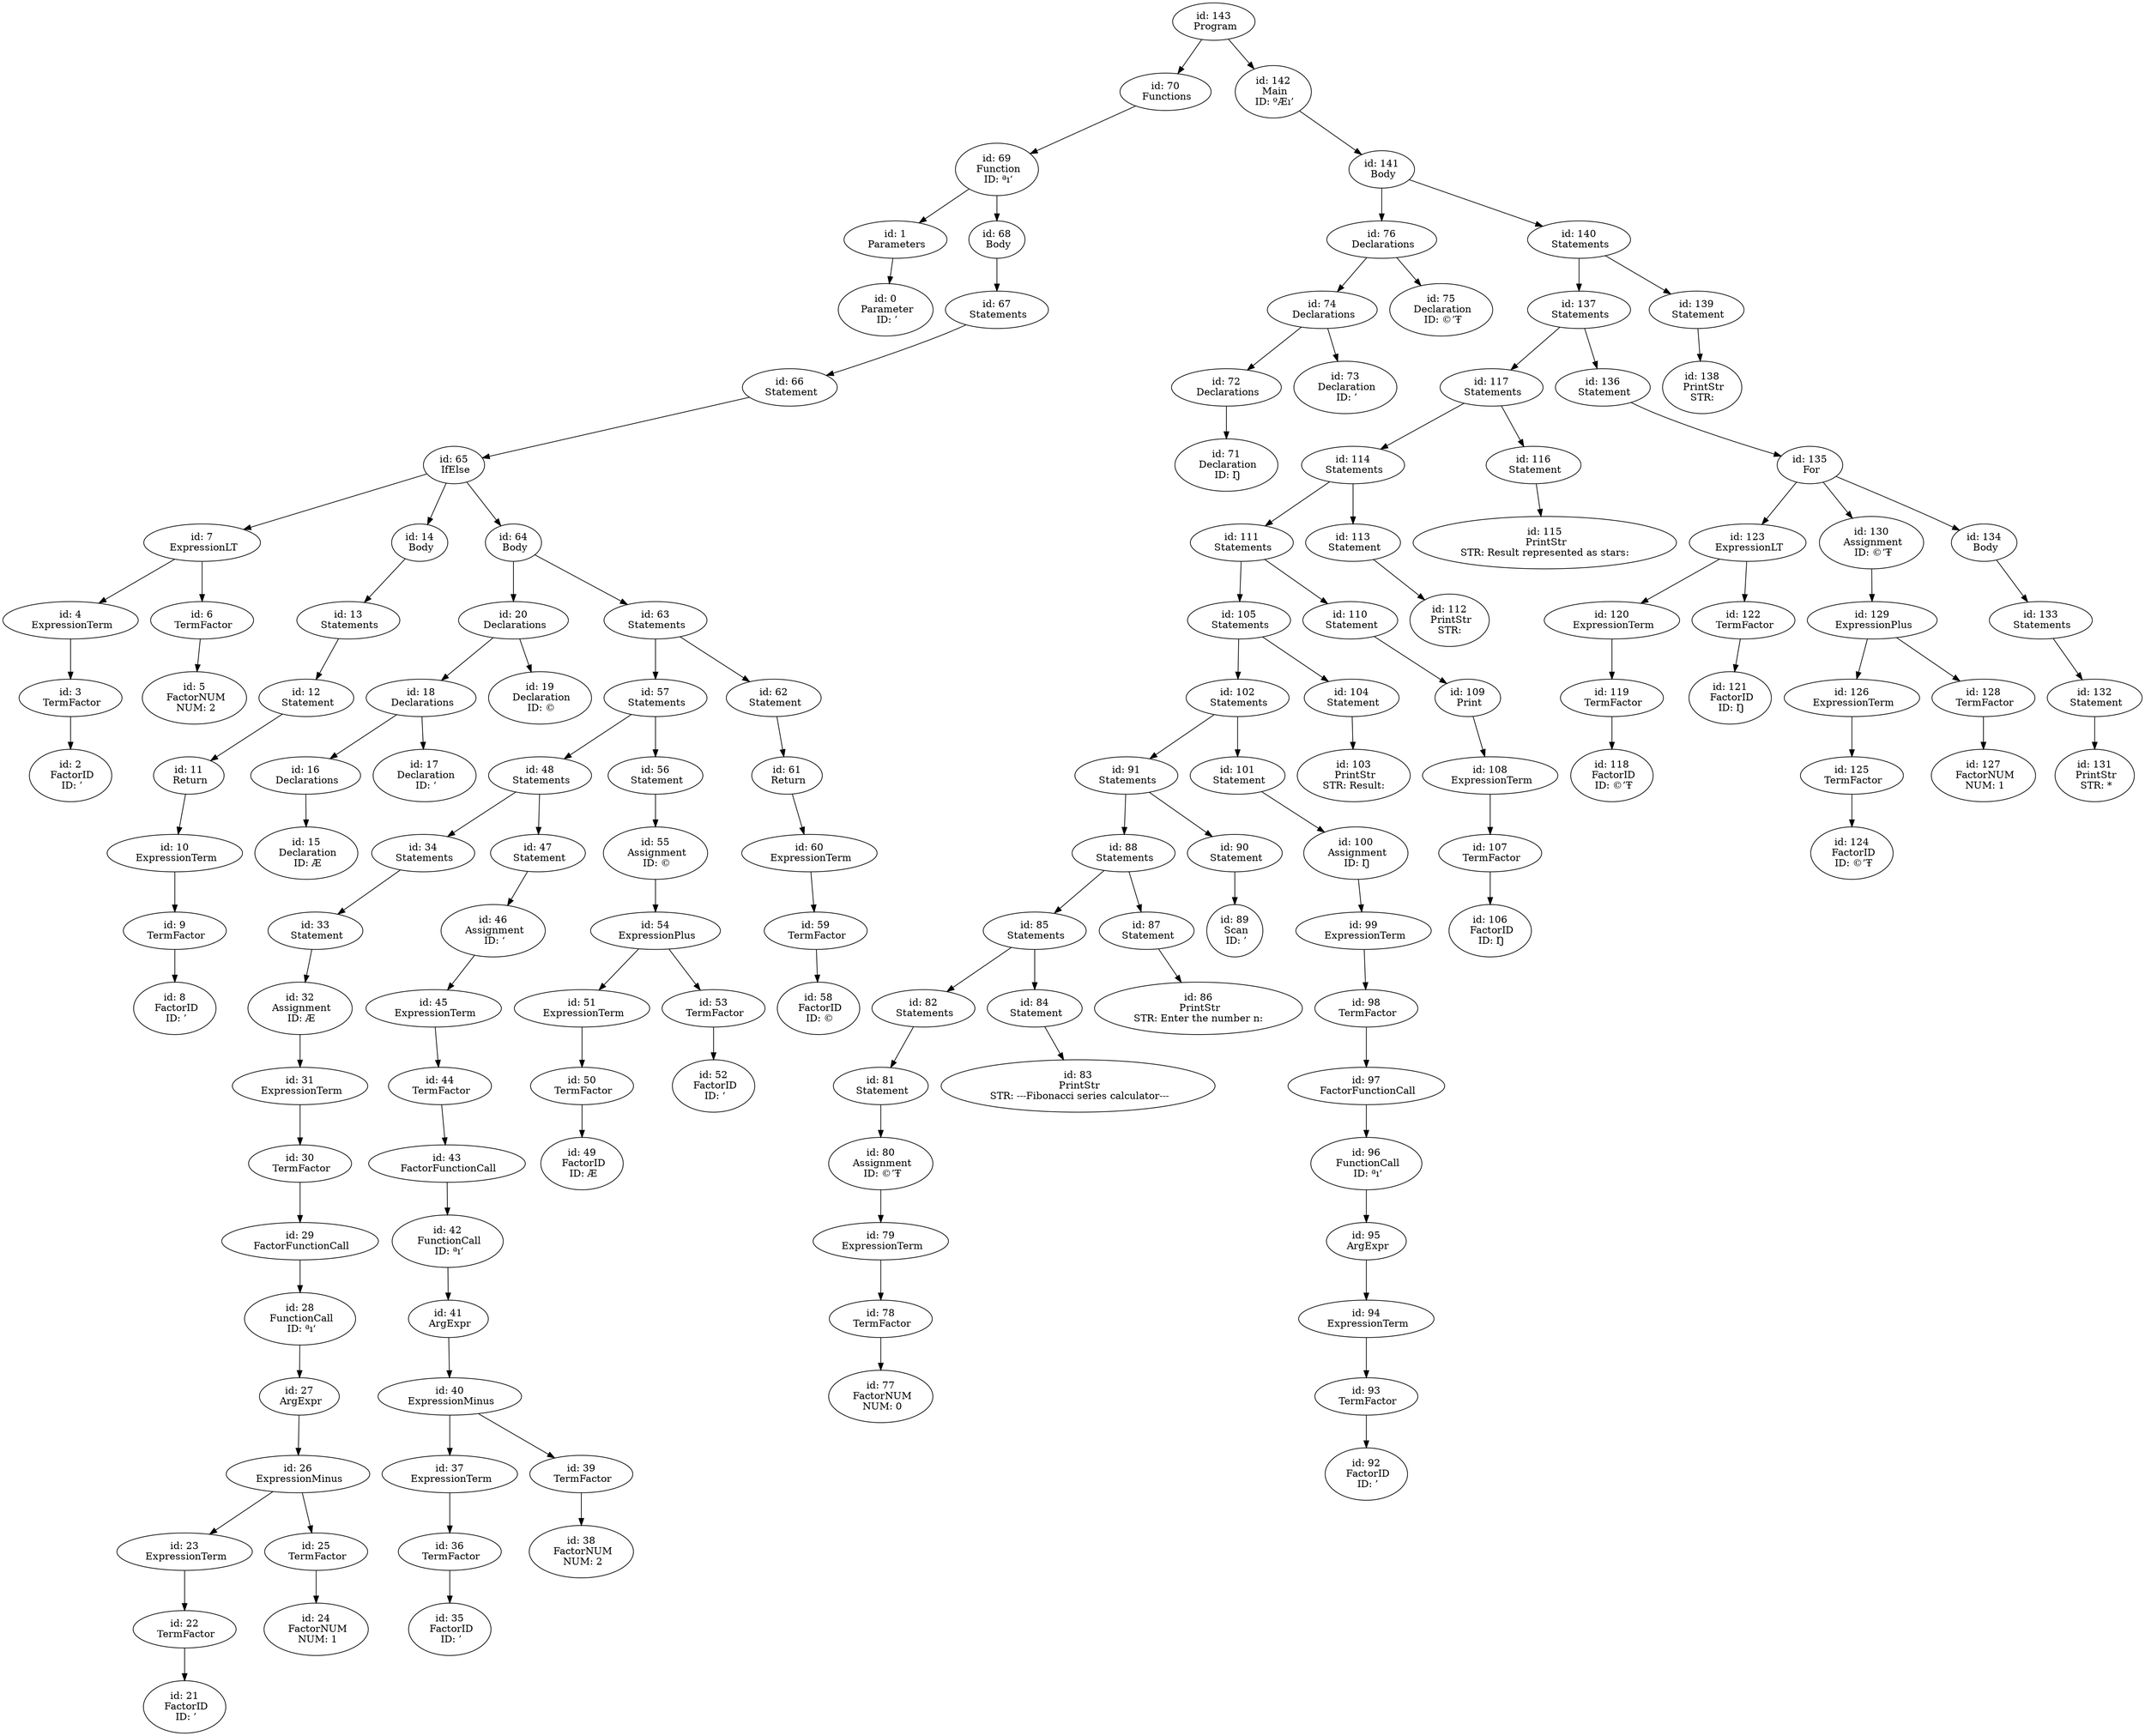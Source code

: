 digraph ast {
n143 [label="id: 143
 Program"];
n143 -> n70;
n70 [label="id: 70
 Functions"];
n70 -> n69;
n69 [label="id: 69
 Function
 ID: ªı‘"];
n69 -> n1;
n1 [label="id: 1
 Parameters"];
n1 -> n0;
n0 [label="id: 0
 Parameter
 ID: ’"];
n69 -> n68;
n68 [label="id: 68
 Body"];
n68 -> n67;
n67 [label="id: 67
 Statements"];
n67 -> n66;
n66 [label="id: 66
 Statement"];
n66 -> n65;
n65 [label="id: 65
 IfElse"];
n65 -> n7;
n7 [label="id: 7
 ExpressionLT"];
n7 -> n4;
n4 [label="id: 4
 ExpressionTerm"];
n4 -> n3;
n3 [label="id: 3
 TermFactor"];
n3 -> n2;
n2 [label="id: 2
 FactorID
 ID: ’"];
n7 -> n6;
n6 [label="id: 6
 TermFactor"];
n6 -> n5;
n5 [label="id: 5
 FactorNUM
 NUM: 2"];
n65 -> n14;
n14 [label="id: 14
 Body"];
n14 -> n13;
n13 [label="id: 13
 Statements"];
n13 -> n12;
n12 [label="id: 12
 Statement"];
n12 -> n11;
n11 [label="id: 11
 Return"];
n11 -> n10;
n10 [label="id: 10
 ExpressionTerm"];
n10 -> n9;
n9 [label="id: 9
 TermFactor"];
n9 -> n8;
n8 [label="id: 8
 FactorID
 ID: ’"];
n65 -> n64;
n64 [label="id: 64
 Body"];
n64 -> n20;
n20 [label="id: 20
 Declarations"];
n20 -> n18;
n18 [label="id: 18
 Declarations"];
n18 -> n16;
n16 [label="id: 16
 Declarations"];
n16 -> n15;
n15 [label="id: 15
 Declaration
 ID: Æ"];
n18 -> n17;
n17 [label="id: 17
 Declaration
 ID: ‘"];
n20 -> n19;
n19 [label="id: 19
 Declaration
 ID: ©"];
n64 -> n63;
n63 [label="id: 63
 Statements"];
n63 -> n57;
n57 [label="id: 57
 Statements"];
n57 -> n48;
n48 [label="id: 48
 Statements"];
n48 -> n34;
n34 [label="id: 34
 Statements"];
n34 -> n33;
n33 [label="id: 33
 Statement"];
n33 -> n32;
n32 [label="id: 32
 Assignment
 ID: Æ"];
n32 -> n31;
n31 [label="id: 31
 ExpressionTerm"];
n31 -> n30;
n30 [label="id: 30
 TermFactor"];
n30 -> n29;
n29 [label="id: 29
 FactorFunctionCall"];
n29 -> n28;
n28 [label="id: 28
 FunctionCall
 ID: ªı‘"];
n28 -> n27;
n27 [label="id: 27
 ArgExpr"];
n27 -> n26;
n26 [label="id: 26
 ExpressionMinus"];
n26 -> n23;
n23 [label="id: 23
 ExpressionTerm"];
n23 -> n22;
n22 [label="id: 22
 TermFactor"];
n22 -> n21;
n21 [label="id: 21
 FactorID
 ID: ’"];
n26 -> n25;
n25 [label="id: 25
 TermFactor"];
n25 -> n24;
n24 [label="id: 24
 FactorNUM
 NUM: 1"];
n48 -> n47;
n47 [label="id: 47
 Statement"];
n47 -> n46;
n46 [label="id: 46
 Assignment
 ID: ‘"];
n46 -> n45;
n45 [label="id: 45
 ExpressionTerm"];
n45 -> n44;
n44 [label="id: 44
 TermFactor"];
n44 -> n43;
n43 [label="id: 43
 FactorFunctionCall"];
n43 -> n42;
n42 [label="id: 42
 FunctionCall
 ID: ªı‘"];
n42 -> n41;
n41 [label="id: 41
 ArgExpr"];
n41 -> n40;
n40 [label="id: 40
 ExpressionMinus"];
n40 -> n37;
n37 [label="id: 37
 ExpressionTerm"];
n37 -> n36;
n36 [label="id: 36
 TermFactor"];
n36 -> n35;
n35 [label="id: 35
 FactorID
 ID: ’"];
n40 -> n39;
n39 [label="id: 39
 TermFactor"];
n39 -> n38;
n38 [label="id: 38
 FactorNUM
 NUM: 2"];
n57 -> n56;
n56 [label="id: 56
 Statement"];
n56 -> n55;
n55 [label="id: 55
 Assignment
 ID: ©"];
n55 -> n54;
n54 [label="id: 54
 ExpressionPlus"];
n54 -> n51;
n51 [label="id: 51
 ExpressionTerm"];
n51 -> n50;
n50 [label="id: 50
 TermFactor"];
n50 -> n49;
n49 [label="id: 49
 FactorID
 ID: Æ"];
n54 -> n53;
n53 [label="id: 53
 TermFactor"];
n53 -> n52;
n52 [label="id: 52
 FactorID
 ID: ‘"];
n63 -> n62;
n62 [label="id: 62
 Statement"];
n62 -> n61;
n61 [label="id: 61
 Return"];
n61 -> n60;
n60 [label="id: 60
 ExpressionTerm"];
n60 -> n59;
n59 [label="id: 59
 TermFactor"];
n59 -> n58;
n58 [label="id: 58
 FactorID
 ID: ©"];
n143 -> n142;
n142 [label="id: 142
 Main
 ID: ºÆı’"];
n142 -> n141;
n141 [label="id: 141
 Body"];
n141 -> n76;
n76 [label="id: 76
 Declarations"];
n76 -> n74;
n74 [label="id: 74
 Declarations"];
n74 -> n72;
n72 [label="id: 72
 Declarations"];
n72 -> n71;
n71 [label="id: 71
 Declaration
 ID: Ŋ"];
n74 -> n73;
n73 [label="id: 73
 Declaration
 ID: ’"];
n76 -> n75;
n75 [label="id: 75
 Declaration
 ID: ©’Ŧ"];
n141 -> n140;
n140 [label="id: 140
 Statements"];
n140 -> n137;
n137 [label="id: 137
 Statements"];
n137 -> n117;
n117 [label="id: 117
 Statements"];
n117 -> n114;
n114 [label="id: 114
 Statements"];
n114 -> n111;
n111 [label="id: 111
 Statements"];
n111 -> n105;
n105 [label="id: 105
 Statements"];
n105 -> n102;
n102 [label="id: 102
 Statements"];
n102 -> n91;
n91 [label="id: 91
 Statements"];
n91 -> n88;
n88 [label="id: 88
 Statements"];
n88 -> n85;
n85 [label="id: 85
 Statements"];
n85 -> n82;
n82 [label="id: 82
 Statements"];
n82 -> n81;
n81 [label="id: 81
 Statement"];
n81 -> n80;
n80 [label="id: 80
 Assignment
 ID: ©’Ŧ"];
n80 -> n79;
n79 [label="id: 79
 ExpressionTerm"];
n79 -> n78;
n78 [label="id: 78
 TermFactor"];
n78 -> n77;
n77 [label="id: 77
 FactorNUM
 NUM: 0"];
n85 -> n84;
n84 [label="id: 84
 Statement"];
n84 -> n83;
n83 [label="id: 83
 PrintStr
 STR: ---Fibonacci series calculator---
"];
n88 -> n87;
n87 [label="id: 87
 Statement"];
n87 -> n86;
n86 [label="id: 86
 PrintStr
 STR: Enter the number n: 
"];
n91 -> n90;
n90 [label="id: 90
 Statement"];
n90 -> n89;
n89 [label="id: 89
 Scan
 ID: ’"];
n102 -> n101;
n101 [label="id: 101
 Statement"];
n101 -> n100;
n100 [label="id: 100
 Assignment
 ID: Ŋ"];
n100 -> n99;
n99 [label="id: 99
 ExpressionTerm"];
n99 -> n98;
n98 [label="id: 98
 TermFactor"];
n98 -> n97;
n97 [label="id: 97
 FactorFunctionCall"];
n97 -> n96;
n96 [label="id: 96
 FunctionCall
 ID: ªı‘"];
n96 -> n95;
n95 [label="id: 95
 ArgExpr"];
n95 -> n94;
n94 [label="id: 94
 ExpressionTerm"];
n94 -> n93;
n93 [label="id: 93
 TermFactor"];
n93 -> n92;
n92 [label="id: 92
 FactorID
 ID: ’"];
n105 -> n104;
n104 [label="id: 104
 Statement"];
n104 -> n103;
n103 [label="id: 103
 PrintStr
 STR: Result: 
"];
n111 -> n110;
n110 [label="id: 110
 Statement"];
n110 -> n109;
n109 [label="id: 109
 Print"];
n109 -> n108;
n108 [label="id: 108
 ExpressionTerm"];
n108 -> n107;
n107 [label="id: 107
 TermFactor"];
n107 -> n106;
n106 [label="id: 106
 FactorID
 ID: Ŋ"];
n114 -> n113;
n113 [label="id: 113
 Statement"];
n113 -> n112;
n112 [label="id: 112
 PrintStr
 STR: 
"];
n117 -> n116;
n116 [label="id: 116
 Statement"];
n116 -> n115;
n115 [label="id: 115
 PrintStr
 STR: Result represented as stars: 
"];
n137 -> n136;
n136 [label="id: 136
 Statement"];
n136 -> n135;
n135 [label="id: 135
 For"];
n135 -> n123;
n123 [label="id: 123
 ExpressionLT"];
n123 -> n120;
n120 [label="id: 120
 ExpressionTerm"];
n120 -> n119;
n119 [label="id: 119
 TermFactor"];
n119 -> n118;
n118 [label="id: 118
 FactorID
 ID: ©’Ŧ"];
n123 -> n122;
n122 [label="id: 122
 TermFactor"];
n122 -> n121;
n121 [label="id: 121
 FactorID
 ID: Ŋ"];
n135 -> n130;
n130 [label="id: 130
 Assignment
 ID: ©’Ŧ"];
n130 -> n129;
n129 [label="id: 129
 ExpressionPlus"];
n129 -> n126;
n126 [label="id: 126
 ExpressionTerm"];
n126 -> n125;
n125 [label="id: 125
 TermFactor"];
n125 -> n124;
n124 [label="id: 124
 FactorID
 ID: ©’Ŧ"];
n129 -> n128;
n128 [label="id: 128
 TermFactor"];
n128 -> n127;
n127 [label="id: 127
 FactorNUM
 NUM: 1"];
n135 -> n134;
n134 [label="id: 134
 Body"];
n134 -> n133;
n133 [label="id: 133
 Statements"];
n133 -> n132;
n132 [label="id: 132
 Statement"];
n132 -> n131;
n131 [label="id: 131
 PrintStr
 STR: *"];
n140 -> n139;
n139 [label="id: 139
 Statement"];
n139 -> n138;
n138 [label="id: 138
 PrintStr
 STR: 
"];
}
